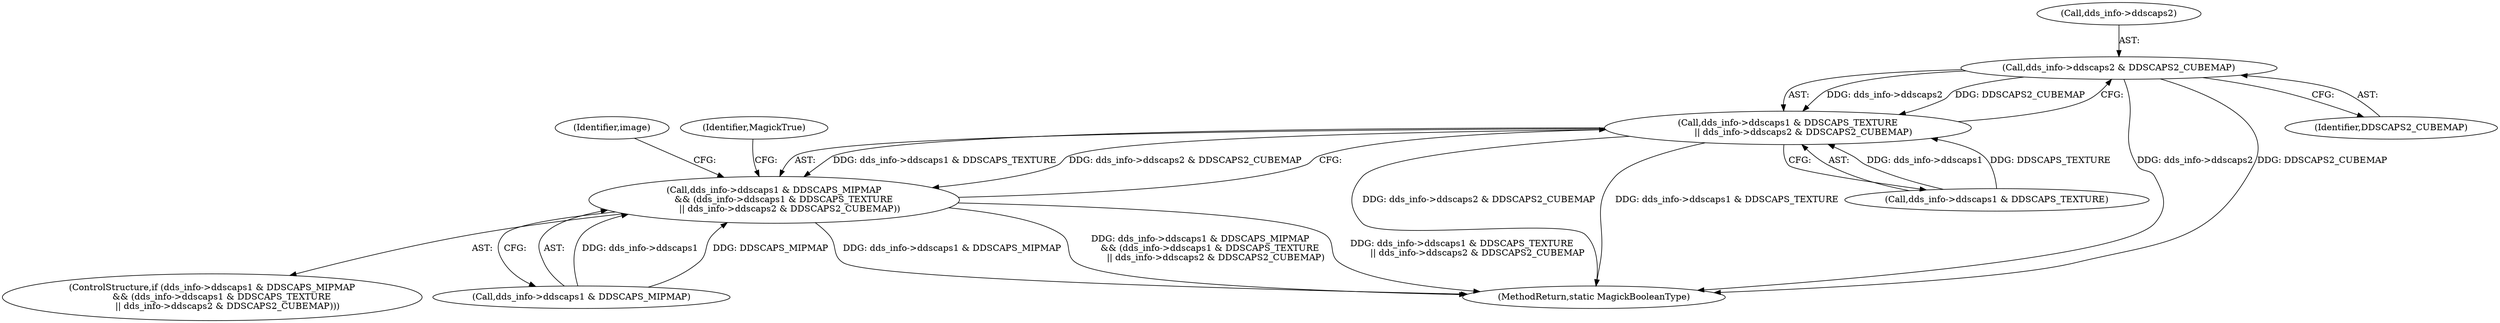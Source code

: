 digraph "0_ImageMagick_d7325bac173492b358417a0ad49fabad44447d52_5@pointer" {
"1000125" [label="(Call,dds_info->ddscaps2 & DDSCAPS2_CUBEMAP)"];
"1000119" [label="(Call,dds_info->ddscaps1 & DDSCAPS_TEXTURE\n           || dds_info->ddscaps2 & DDSCAPS2_CUBEMAP)"];
"1000113" [label="(Call,dds_info->ddscaps1 & DDSCAPS_MIPMAP\n       && (dds_info->ddscaps1 & DDSCAPS_TEXTURE\n           || dds_info->ddscaps2 & DDSCAPS2_CUBEMAP))"];
"1000209" [label="(MethodReturn,static MagickBooleanType)"];
"1000134" [label="(Identifier,image)"];
"1000113" [label="(Call,dds_info->ddscaps1 & DDSCAPS_MIPMAP\n       && (dds_info->ddscaps1 & DDSCAPS_TEXTURE\n           || dds_info->ddscaps2 & DDSCAPS2_CUBEMAP))"];
"1000129" [label="(Identifier,DDSCAPS2_CUBEMAP)"];
"1000208" [label="(Identifier,MagickTrue)"];
"1000119" [label="(Call,dds_info->ddscaps1 & DDSCAPS_TEXTURE\n           || dds_info->ddscaps2 & DDSCAPS2_CUBEMAP)"];
"1000125" [label="(Call,dds_info->ddscaps2 & DDSCAPS2_CUBEMAP)"];
"1000126" [label="(Call,dds_info->ddscaps2)"];
"1000112" [label="(ControlStructure,if (dds_info->ddscaps1 & DDSCAPS_MIPMAP\n       && (dds_info->ddscaps1 & DDSCAPS_TEXTURE\n           || dds_info->ddscaps2 & DDSCAPS2_CUBEMAP)))"];
"1000120" [label="(Call,dds_info->ddscaps1 & DDSCAPS_TEXTURE)"];
"1000114" [label="(Call,dds_info->ddscaps1 & DDSCAPS_MIPMAP)"];
"1000125" -> "1000119"  [label="AST: "];
"1000125" -> "1000129"  [label="CFG: "];
"1000126" -> "1000125"  [label="AST: "];
"1000129" -> "1000125"  [label="AST: "];
"1000119" -> "1000125"  [label="CFG: "];
"1000125" -> "1000209"  [label="DDG: dds_info->ddscaps2"];
"1000125" -> "1000209"  [label="DDG: DDSCAPS2_CUBEMAP"];
"1000125" -> "1000119"  [label="DDG: dds_info->ddscaps2"];
"1000125" -> "1000119"  [label="DDG: DDSCAPS2_CUBEMAP"];
"1000119" -> "1000113"  [label="AST: "];
"1000119" -> "1000120"  [label="CFG: "];
"1000120" -> "1000119"  [label="AST: "];
"1000113" -> "1000119"  [label="CFG: "];
"1000119" -> "1000209"  [label="DDG: dds_info->ddscaps2 & DDSCAPS2_CUBEMAP"];
"1000119" -> "1000209"  [label="DDG: dds_info->ddscaps1 & DDSCAPS_TEXTURE"];
"1000119" -> "1000113"  [label="DDG: dds_info->ddscaps1 & DDSCAPS_TEXTURE"];
"1000119" -> "1000113"  [label="DDG: dds_info->ddscaps2 & DDSCAPS2_CUBEMAP"];
"1000120" -> "1000119"  [label="DDG: dds_info->ddscaps1"];
"1000120" -> "1000119"  [label="DDG: DDSCAPS_TEXTURE"];
"1000113" -> "1000112"  [label="AST: "];
"1000113" -> "1000114"  [label="CFG: "];
"1000114" -> "1000113"  [label="AST: "];
"1000134" -> "1000113"  [label="CFG: "];
"1000208" -> "1000113"  [label="CFG: "];
"1000113" -> "1000209"  [label="DDG: dds_info->ddscaps1 & DDSCAPS_MIPMAP"];
"1000113" -> "1000209"  [label="DDG: dds_info->ddscaps1 & DDSCAPS_MIPMAP\n       && (dds_info->ddscaps1 & DDSCAPS_TEXTURE\n           || dds_info->ddscaps2 & DDSCAPS2_CUBEMAP)"];
"1000113" -> "1000209"  [label="DDG: dds_info->ddscaps1 & DDSCAPS_TEXTURE\n           || dds_info->ddscaps2 & DDSCAPS2_CUBEMAP"];
"1000114" -> "1000113"  [label="DDG: dds_info->ddscaps1"];
"1000114" -> "1000113"  [label="DDG: DDSCAPS_MIPMAP"];
}
